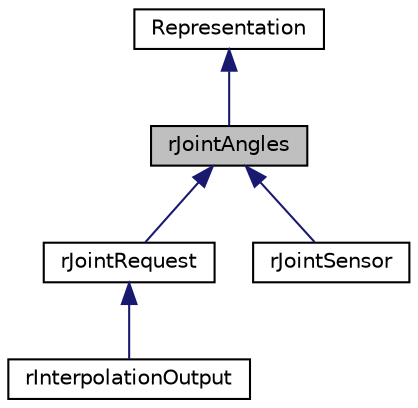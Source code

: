 digraph "rJointAngles"
{
  edge [fontname="Helvetica",fontsize="10",labelfontname="Helvetica",labelfontsize="10"];
  node [fontname="Helvetica",fontsize="10",shape=record];
  Node0 [label="rJointAngles",height=0.2,width=0.4,color="black", fillcolor="grey75", style="filled", fontcolor="black"];
  Node1 -> Node0 [dir="back",color="midnightblue",fontsize="10",style="solid",fontname="Helvetica"];
  Node1 [label="Representation",height=0.2,width=0.4,color="black", fillcolor="white", style="filled",URL="$classRepresentation.html",tooltip="Representation abstract class. "];
  Node0 -> Node2 [dir="back",color="midnightblue",fontsize="10",style="solid",fontname="Helvetica"];
  Node2 [label="rJointRequest",height=0.2,width=0.4,color="black", fillcolor="white", style="filled",URL="$classrJointRequest.html"];
  Node2 -> Node3 [dir="back",color="midnightblue",fontsize="10",style="solid",fontname="Helvetica"];
  Node3 [label="rInterpolationOutput",height=0.2,width=0.4,color="black", fillcolor="white", style="filled",URL="$classrInterpolationOutput.html"];
  Node0 -> Node4 [dir="back",color="midnightblue",fontsize="10",style="solid",fontname="Helvetica"];
  Node4 [label="rJointSensor",height=0.2,width=0.4,color="black", fillcolor="white", style="filled",URL="$classrJointSensor.html",tooltip="Rotate around a combination of the X (roll), Y (pitch) and Z (yaw) axis. "];
}
